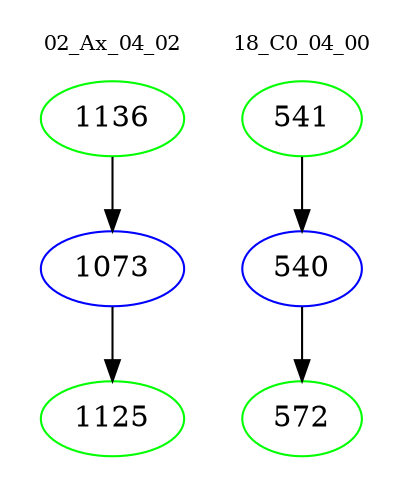 digraph{
subgraph cluster_0 {
color = white
label = "02_Ax_04_02";
fontsize=10;
T0_1136 [label="1136", color="green"]
T0_1136 -> T0_1073 [color="black"]
T0_1073 [label="1073", color="blue"]
T0_1073 -> T0_1125 [color="black"]
T0_1125 [label="1125", color="green"]
}
subgraph cluster_1 {
color = white
label = "18_C0_04_00";
fontsize=10;
T1_541 [label="541", color="green"]
T1_541 -> T1_540 [color="black"]
T1_540 [label="540", color="blue"]
T1_540 -> T1_572 [color="black"]
T1_572 [label="572", color="green"]
}
}
